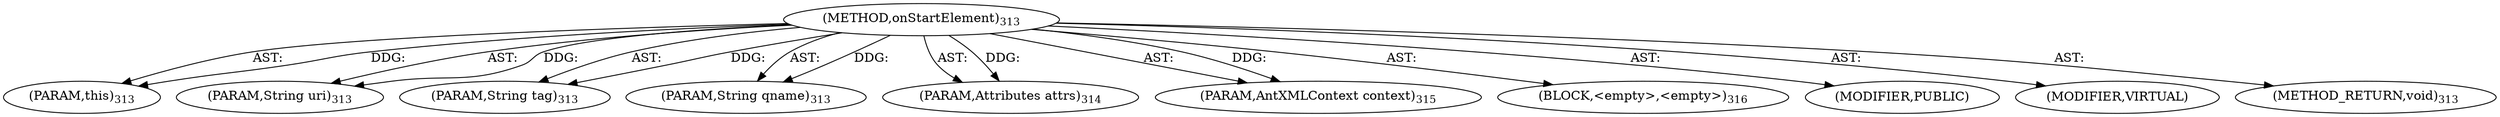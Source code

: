 digraph "onStartElement" {  
"111669149699" [label = <(METHOD,onStartElement)<SUB>313</SUB>> ]
"115964117003" [label = <(PARAM,this)<SUB>313</SUB>> ]
"115964117004" [label = <(PARAM,String uri)<SUB>313</SUB>> ]
"115964117005" [label = <(PARAM,String tag)<SUB>313</SUB>> ]
"115964117006" [label = <(PARAM,String qname)<SUB>313</SUB>> ]
"115964117007" [label = <(PARAM,Attributes attrs)<SUB>314</SUB>> ]
"115964117008" [label = <(PARAM,AntXMLContext context)<SUB>315</SUB>> ]
"25769803817" [label = <(BLOCK,&lt;empty&gt;,&lt;empty&gt;)<SUB>316</SUB>> ]
"133143986192" [label = <(MODIFIER,PUBLIC)> ]
"133143986193" [label = <(MODIFIER,VIRTUAL)> ]
"128849018883" [label = <(METHOD_RETURN,void)<SUB>313</SUB>> ]
  "111669149699" -> "115964117003"  [ label = "AST: "] 
  "111669149699" -> "115964117004"  [ label = "AST: "] 
  "111669149699" -> "115964117005"  [ label = "AST: "] 
  "111669149699" -> "115964117006"  [ label = "AST: "] 
  "111669149699" -> "115964117007"  [ label = "AST: "] 
  "111669149699" -> "115964117008"  [ label = "AST: "] 
  "111669149699" -> "25769803817"  [ label = "AST: "] 
  "111669149699" -> "133143986192"  [ label = "AST: "] 
  "111669149699" -> "133143986193"  [ label = "AST: "] 
  "111669149699" -> "128849018883"  [ label = "AST: "] 
  "111669149699" -> "115964117003"  [ label = "DDG: "] 
  "111669149699" -> "115964117004"  [ label = "DDG: "] 
  "111669149699" -> "115964117005"  [ label = "DDG: "] 
  "111669149699" -> "115964117006"  [ label = "DDG: "] 
  "111669149699" -> "115964117007"  [ label = "DDG: "] 
  "111669149699" -> "115964117008"  [ label = "DDG: "] 
}
